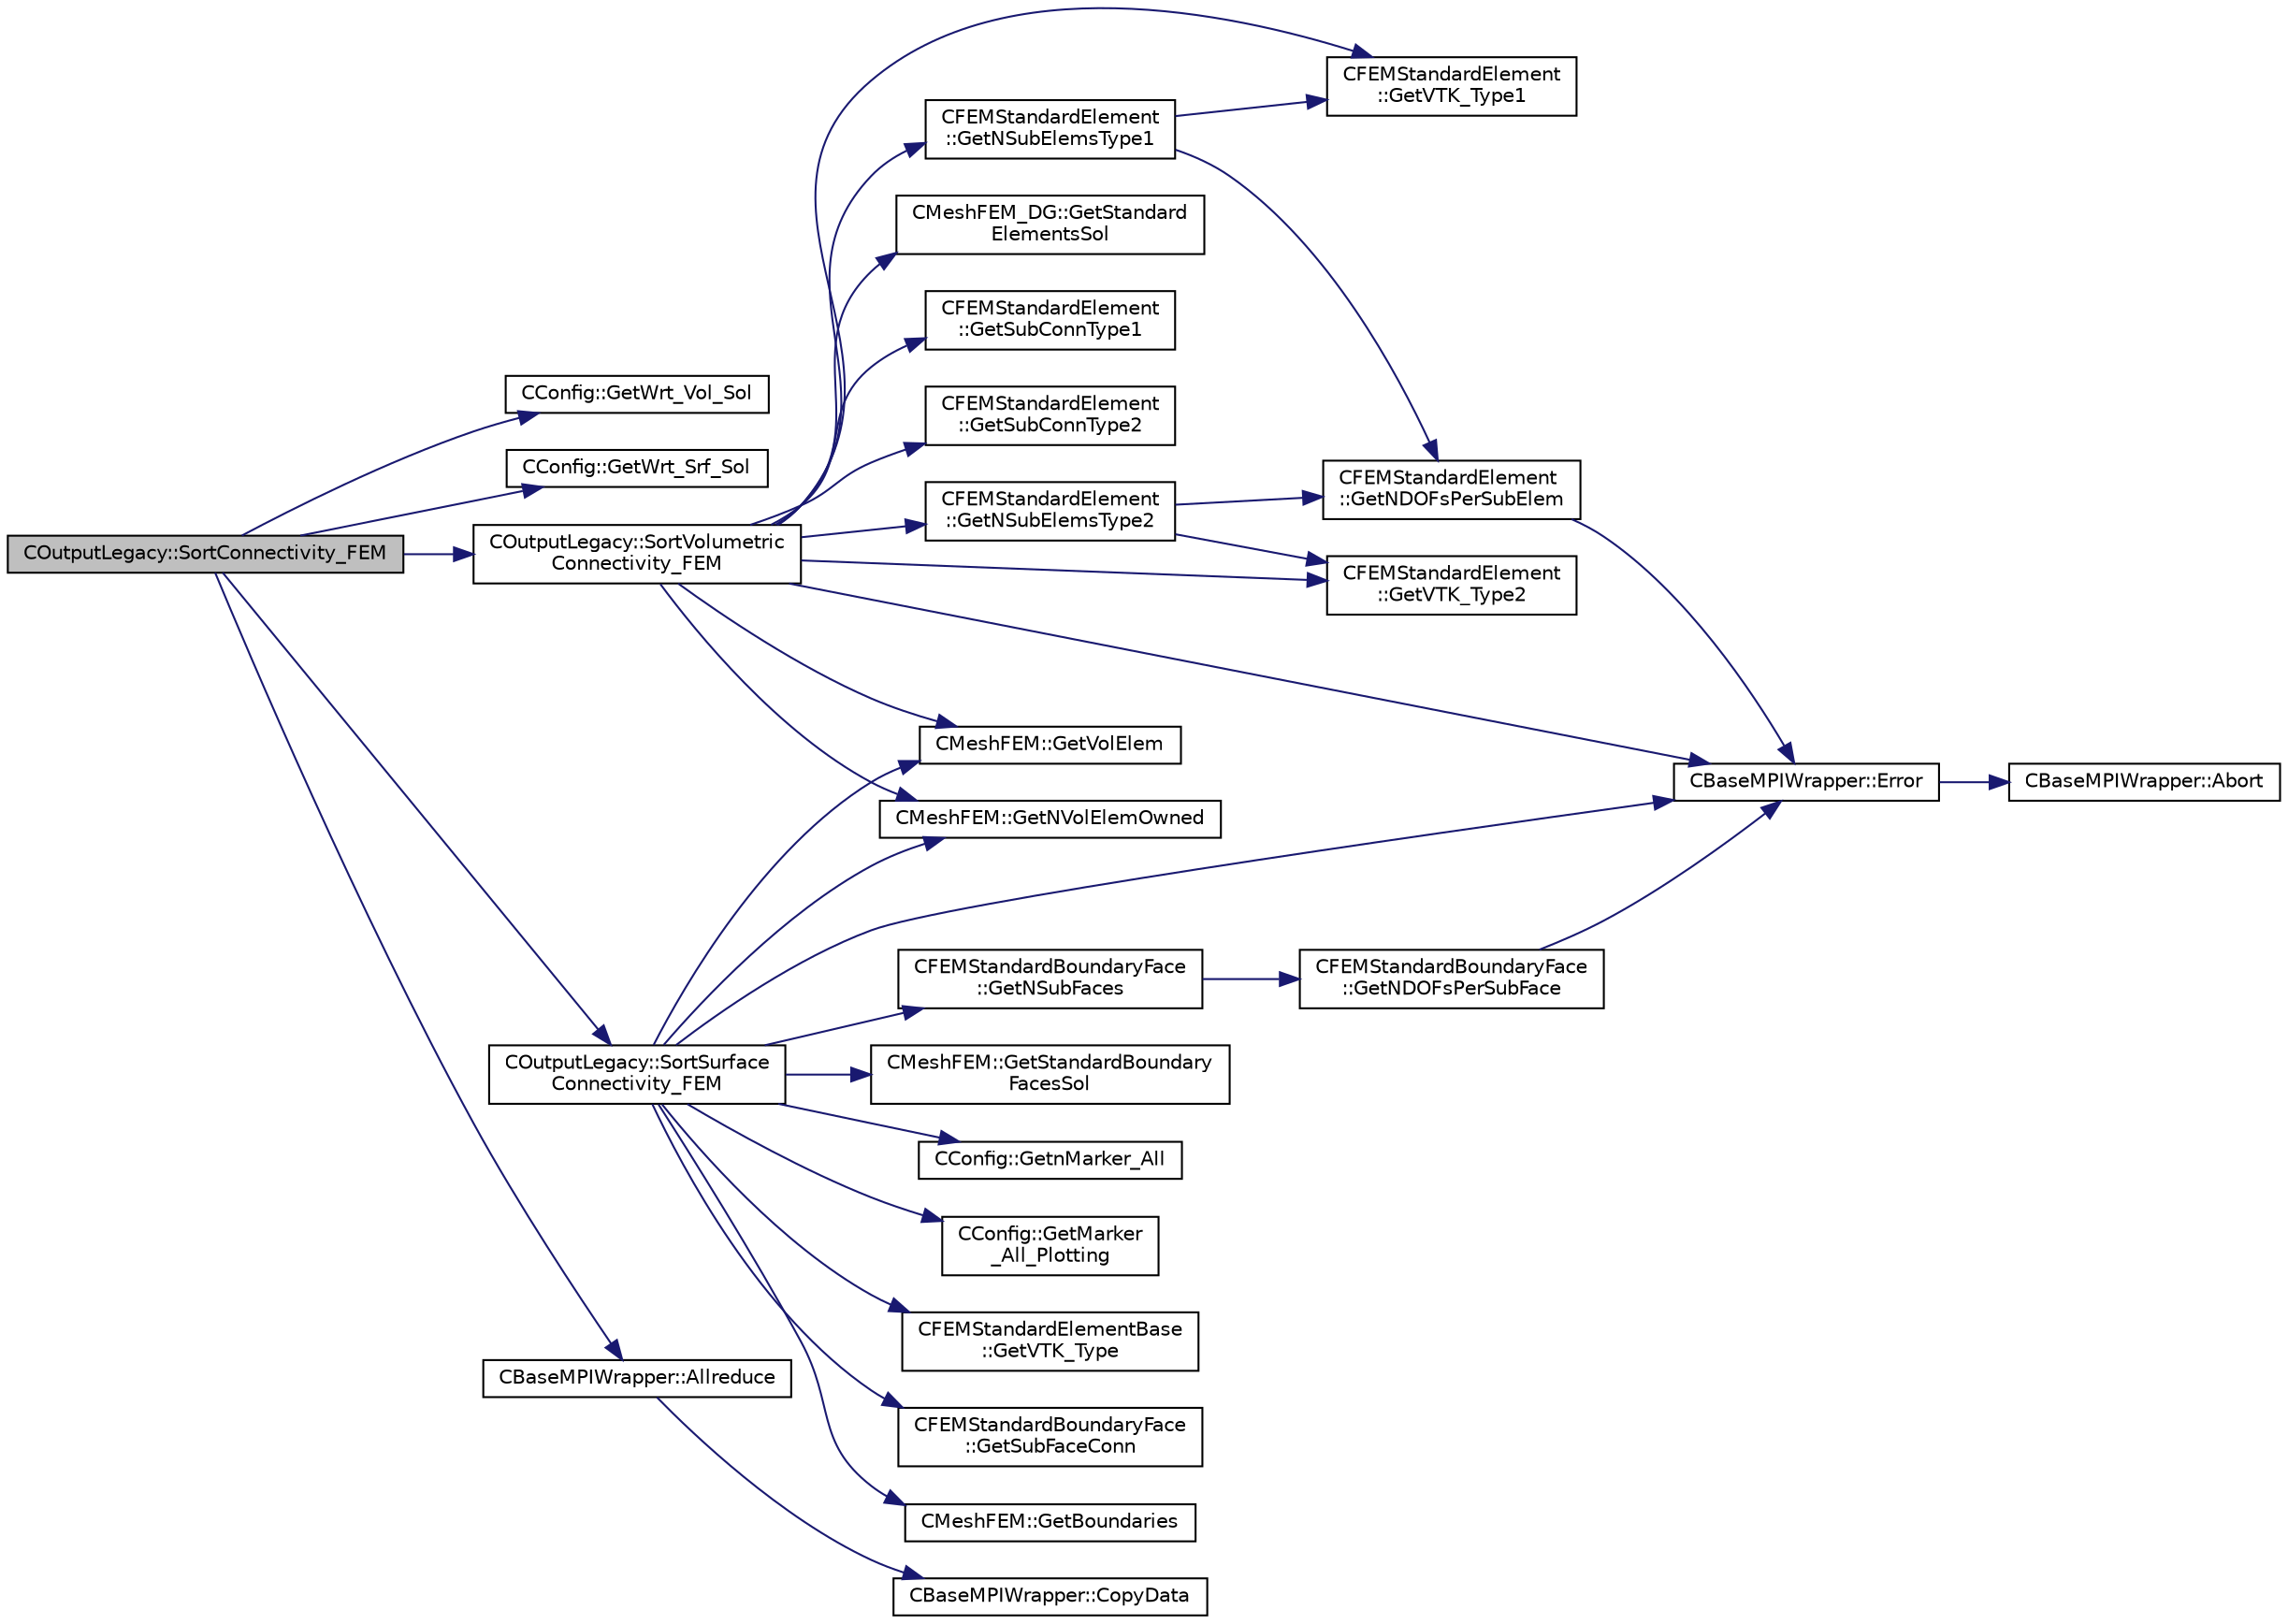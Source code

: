 digraph "COutputLegacy::SortConnectivity_FEM"
{
  edge [fontname="Helvetica",fontsize="10",labelfontname="Helvetica",labelfontsize="10"];
  node [fontname="Helvetica",fontsize="10",shape=record];
  rankdir="LR";
  Node1915 [label="COutputLegacy::SortConnectivity_FEM",height=0.2,width=0.4,color="black", fillcolor="grey75", style="filled", fontcolor="black"];
  Node1915 -> Node1916 [color="midnightblue",fontsize="10",style="solid",fontname="Helvetica"];
  Node1916 [label="CConfig::GetWrt_Vol_Sol",height=0.2,width=0.4,color="black", fillcolor="white", style="filled",URL="$class_c_config.html#a7a93effee952830203f6d9e59afb3c10",tooltip="Get information about writing a volume solution file. "];
  Node1915 -> Node1917 [color="midnightblue",fontsize="10",style="solid",fontname="Helvetica"];
  Node1917 [label="CConfig::GetWrt_Srf_Sol",height=0.2,width=0.4,color="black", fillcolor="white", style="filled",URL="$class_c_config.html#af20a02c728330d647cb81c4649f510d4",tooltip="Get information about writing a surface solution file. "];
  Node1915 -> Node1918 [color="midnightblue",fontsize="10",style="solid",fontname="Helvetica"];
  Node1918 [label="COutputLegacy::SortVolumetric\lConnectivity_FEM",height=0.2,width=0.4,color="black", fillcolor="white", style="filled",URL="$class_c_output_legacy.html#abc49d710d98d6921d3495de012071ae8",tooltip="Sort the connectivity for a single volume element type into a linear partitioning across all processo..."];
  Node1918 -> Node1919 [color="midnightblue",fontsize="10",style="solid",fontname="Helvetica"];
  Node1919 [label="CBaseMPIWrapper::Error",height=0.2,width=0.4,color="black", fillcolor="white", style="filled",URL="$class_c_base_m_p_i_wrapper.html#a04457c47629bda56704e6a8804833eeb"];
  Node1919 -> Node1920 [color="midnightblue",fontsize="10",style="solid",fontname="Helvetica"];
  Node1920 [label="CBaseMPIWrapper::Abort",height=0.2,width=0.4,color="black", fillcolor="white", style="filled",URL="$class_c_base_m_p_i_wrapper.html#a21ef5681e2acb532d345e9bab173ef07"];
  Node1918 -> Node1921 [color="midnightblue",fontsize="10",style="solid",fontname="Helvetica"];
  Node1921 [label="CMeshFEM::GetNVolElemOwned",height=0.2,width=0.4,color="black", fillcolor="white", style="filled",URL="$class_c_mesh_f_e_m.html#a665c7319b3d55a66ba83cd074b35f9a5",tooltip="Function, which makes available the number of owned volume elements in the local FEM mesh..."];
  Node1918 -> Node1922 [color="midnightblue",fontsize="10",style="solid",fontname="Helvetica"];
  Node1922 [label="CMeshFEM::GetVolElem",height=0.2,width=0.4,color="black", fillcolor="white", style="filled",URL="$class_c_mesh_f_e_m.html#a838a7b4f4ad6edcf019a90113a09b290",tooltip="Function, which makes available the volume elements in the local FEM mesh. "];
  Node1918 -> Node1923 [color="midnightblue",fontsize="10",style="solid",fontname="Helvetica"];
  Node1923 [label="CMeshFEM_DG::GetStandard\lElementsSol",height=0.2,width=0.4,color="black", fillcolor="white", style="filled",URL="$class_c_mesh_f_e_m___d_g.html#a54499dba9b28c04afe4fde40692e13b6",tooltip="Function, which makes available the standard volume elements of the solution. "];
  Node1918 -> Node1924 [color="midnightblue",fontsize="10",style="solid",fontname="Helvetica"];
  Node1924 [label="CFEMStandardElement\l::GetVTK_Type1",height=0.2,width=0.4,color="black", fillcolor="white", style="filled",URL="$class_c_f_e_m_standard_element.html#af8341526567ab110cca6bde3bded9f3a",tooltip="Function, which makes available the type of the element in subConn1ForPlotting. "];
  Node1918 -> Node1925 [color="midnightblue",fontsize="10",style="solid",fontname="Helvetica"];
  Node1925 [label="CFEMStandardElement\l::GetVTK_Type2",height=0.2,width=0.4,color="black", fillcolor="white", style="filled",URL="$class_c_f_e_m_standard_element.html#aceecd4b24a3a260337af723d7bd2ee3a",tooltip="Function, which makes available the type of the element in subConn2ForPlotting. "];
  Node1918 -> Node1926 [color="midnightblue",fontsize="10",style="solid",fontname="Helvetica"];
  Node1926 [label="CFEMStandardElement\l::GetNSubElemsType1",height=0.2,width=0.4,color="black", fillcolor="white", style="filled",URL="$class_c_f_e_m_standard_element.html#a98ec79da0fb17aece3cc0b183f573d35",tooltip="Function, which makes available the number of sub-elements of type 1 for plotting. "];
  Node1926 -> Node1927 [color="midnightblue",fontsize="10",style="solid",fontname="Helvetica"];
  Node1927 [label="CFEMStandardElement\l::GetNDOFsPerSubElem",height=0.2,width=0.4,color="black", fillcolor="white", style="filled",URL="$class_c_f_e_m_standard_element.html#acf9879543a9cafe9300439df4d79c303",tooltip="Function, which makes available the number of DOFs of a linear element, used for plotting. "];
  Node1927 -> Node1919 [color="midnightblue",fontsize="10",style="solid",fontname="Helvetica"];
  Node1926 -> Node1924 [color="midnightblue",fontsize="10",style="solid",fontname="Helvetica"];
  Node1918 -> Node1928 [color="midnightblue",fontsize="10",style="solid",fontname="Helvetica"];
  Node1928 [label="CFEMStandardElement\l::GetNSubElemsType2",height=0.2,width=0.4,color="black", fillcolor="white", style="filled",URL="$class_c_f_e_m_standard_element.html#aed0f6668e771b651a934b5b5d3de7d90",tooltip="Function, which makes available the number of sub-elements of type 2 for plotting. "];
  Node1928 -> Node1927 [color="midnightblue",fontsize="10",style="solid",fontname="Helvetica"];
  Node1928 -> Node1925 [color="midnightblue",fontsize="10",style="solid",fontname="Helvetica"];
  Node1918 -> Node1929 [color="midnightblue",fontsize="10",style="solid",fontname="Helvetica"];
  Node1929 [label="CFEMStandardElement\l::GetSubConnType1",height=0.2,width=0.4,color="black", fillcolor="white", style="filled",URL="$class_c_f_e_m_standard_element.html#ac0dffdaff16ceaef311c4a98e6f51e45",tooltip="Function, which makes available the the connectivity of the linear elements of type 1 as a const poin..."];
  Node1918 -> Node1930 [color="midnightblue",fontsize="10",style="solid",fontname="Helvetica"];
  Node1930 [label="CFEMStandardElement\l::GetSubConnType2",height=0.2,width=0.4,color="black", fillcolor="white", style="filled",URL="$class_c_f_e_m_standard_element.html#a8a7bcd33a66a45d70d62b72bf8609b85",tooltip="Function, which makes available the the connectivity of the linear elements of type 2 as a const poin..."];
  Node1915 -> Node1931 [color="midnightblue",fontsize="10",style="solid",fontname="Helvetica"];
  Node1931 [label="COutputLegacy::SortSurface\lConnectivity_FEM",height=0.2,width=0.4,color="black", fillcolor="white", style="filled",URL="$class_c_output_legacy.html#aaea72591e79d4d42ef73da74b0159f6e",tooltip="Sort the connectivity for a single surface element type into a linear partitioning across all process..."];
  Node1931 -> Node1919 [color="midnightblue",fontsize="10",style="solid",fontname="Helvetica"];
  Node1931 -> Node1921 [color="midnightblue",fontsize="10",style="solid",fontname="Helvetica"];
  Node1931 -> Node1922 [color="midnightblue",fontsize="10",style="solid",fontname="Helvetica"];
  Node1931 -> Node1932 [color="midnightblue",fontsize="10",style="solid",fontname="Helvetica"];
  Node1932 [label="CMeshFEM::GetBoundaries",height=0.2,width=0.4,color="black", fillcolor="white", style="filled",URL="$class_c_mesh_f_e_m.html#ab056ee4e0e2283a391d35c5412406c1d",tooltip="Function, which makes available the boundaries of the local FEM mesh. "];
  Node1931 -> Node1933 [color="midnightblue",fontsize="10",style="solid",fontname="Helvetica"];
  Node1933 [label="CMeshFEM::GetStandardBoundary\lFacesSol",height=0.2,width=0.4,color="black", fillcolor="white", style="filled",URL="$class_c_mesh_f_e_m.html#ad52714f971aaaa67a26012d286f51090",tooltip="Function, which makes available the standard boundary faces of the solution. "];
  Node1931 -> Node1934 [color="midnightblue",fontsize="10",style="solid",fontname="Helvetica"];
  Node1934 [label="CConfig::GetnMarker_All",height=0.2,width=0.4,color="black", fillcolor="white", style="filled",URL="$class_c_config.html#a300c4884edfc0c2acf395036439004f4",tooltip="Get the total number of boundary markers including send/receive domains. "];
  Node1931 -> Node1935 [color="midnightblue",fontsize="10",style="solid",fontname="Helvetica"];
  Node1935 [label="CConfig::GetMarker\l_All_Plotting",height=0.2,width=0.4,color="black", fillcolor="white", style="filled",URL="$class_c_config.html#a842c696afec970f97c070b32cae79d37",tooltip="Get the plotting information for a marker val_marker. "];
  Node1931 -> Node1936 [color="midnightblue",fontsize="10",style="solid",fontname="Helvetica"];
  Node1936 [label="CFEMStandardElementBase\l::GetVTK_Type",height=0.2,width=0.4,color="black", fillcolor="white", style="filled",URL="$class_c_f_e_m_standard_element_base.html#a3a739564577c5df4be8022f785a60c23",tooltip="Function, which makes available the type of the element. "];
  Node1931 -> Node1937 [color="midnightblue",fontsize="10",style="solid",fontname="Helvetica"];
  Node1937 [label="CFEMStandardBoundaryFace\l::GetNSubFaces",height=0.2,width=0.4,color="black", fillcolor="white", style="filled",URL="$class_c_f_e_m_standard_boundary_face.html#a0105c39f5b81141fbda352feac8d09e0",tooltip="Function, which makes available the number of linear subfaces used for plotting, among others..."];
  Node1937 -> Node1938 [color="midnightblue",fontsize="10",style="solid",fontname="Helvetica"];
  Node1938 [label="CFEMStandardBoundaryFace\l::GetNDOFsPerSubFace",height=0.2,width=0.4,color="black", fillcolor="white", style="filled",URL="$class_c_f_e_m_standard_boundary_face.html#a8607e35cb6b702df59cc8f429d54d022",tooltip="Function, which makes available the number of DOFs of a linear subface, used for plotting, among others, plotting. "];
  Node1938 -> Node1919 [color="midnightblue",fontsize="10",style="solid",fontname="Helvetica"];
  Node1931 -> Node1939 [color="midnightblue",fontsize="10",style="solid",fontname="Helvetica"];
  Node1939 [label="CFEMStandardBoundaryFace\l::GetSubFaceConn",height=0.2,width=0.4,color="black", fillcolor="white", style="filled",URL="$class_c_f_e_m_standard_boundary_face.html#ada45f8e04d0e5946b77b16378e5431e7",tooltip="Function, which makes available the the connectivity of the linear subfaces as a const pointer..."];
  Node1915 -> Node1940 [color="midnightblue",fontsize="10",style="solid",fontname="Helvetica"];
  Node1940 [label="CBaseMPIWrapper::Allreduce",height=0.2,width=0.4,color="black", fillcolor="white", style="filled",URL="$class_c_base_m_p_i_wrapper.html#a637b6fd917a8ca91ce748ba88e0d66b6"];
  Node1940 -> Node1941 [color="midnightblue",fontsize="10",style="solid",fontname="Helvetica"];
  Node1941 [label="CBaseMPIWrapper::CopyData",height=0.2,width=0.4,color="black", fillcolor="white", style="filled",URL="$class_c_base_m_p_i_wrapper.html#a4725cc1dd65b161b483e812a538a5e36"];
}
